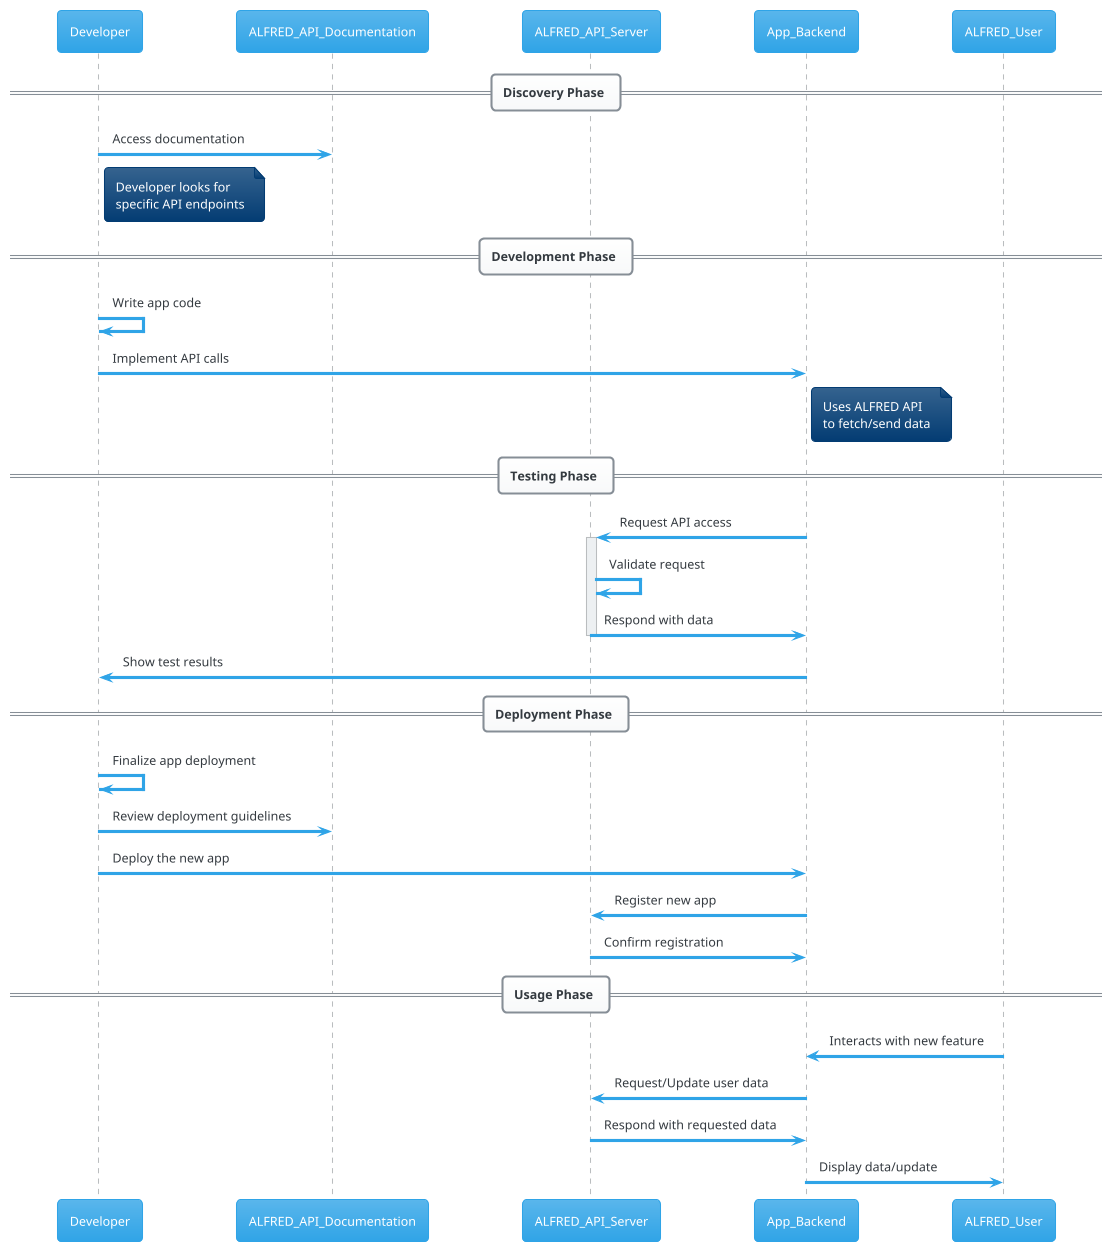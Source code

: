 @startuml
!theme cerulean

participant Developer
participant ALFRED_API_Documentation as Documentation
participant ALFRED_API_Server as API_Server
participant App_Backend

== Discovery Phase ==
Developer -> Documentation: Access documentation
note right of Developer: Developer looks for\nspecific API endpoints

== Development Phase ==
Developer -> Developer: Write app code
Developer -> App_Backend: Implement API calls
note right of App_Backend: Uses ALFRED API\nto fetch/send data

== Testing Phase ==
App_Backend -> API_Server: Request API access
activate API_Server
API_Server-> API_Server: Validate request
API_Server -> App_Backend: Respond with data
deactivate API_Server
App_Backend -> Developer: Show test results

== Deployment Phase ==
Developer -> Developer: Finalize app deployment
Developer -> Documentation: Review deployment guidelines
Developer -> App_Backend: Deploy the new app
App_Backend -> API_Server: Register new app
API_Server -> App_Backend: Confirm registration

== Usage Phase ==
ALFRED_User -> App_Backend: Interacts with new feature
App_Backend -> API_Server: Request/Update user data
API_Server -> App_Backend: Respond with requested data
App_Backend -> ALFRED_User: Display data/update

@enduml